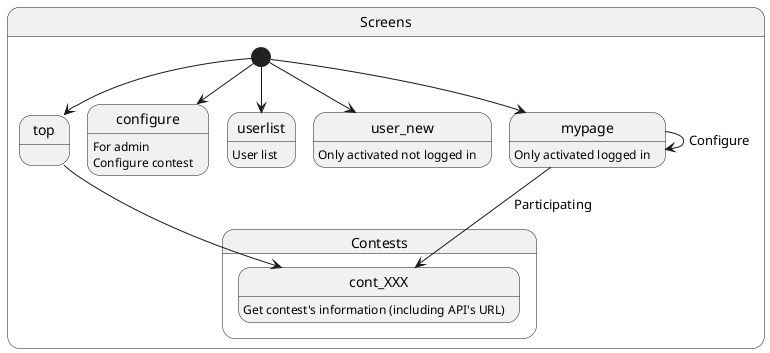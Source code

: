 @startuml screens
state Screens{
  [*] --> top
  [*] --> configure
  [*] --> userlist
  [*] --> user_new
  [*] --> mypage

  state Contests{
    cont_XXX: Get contest's information (including API's URL)
  }

  top --> cont_XXX

  configure: For admin\nConfigure contest

  userlist: User list

  user_new: Only activated not logged in

  mypage --> mypage: Configure
  mypage --> cont_XXX: Participating
  mypage: Only activated logged in
}

@enduml